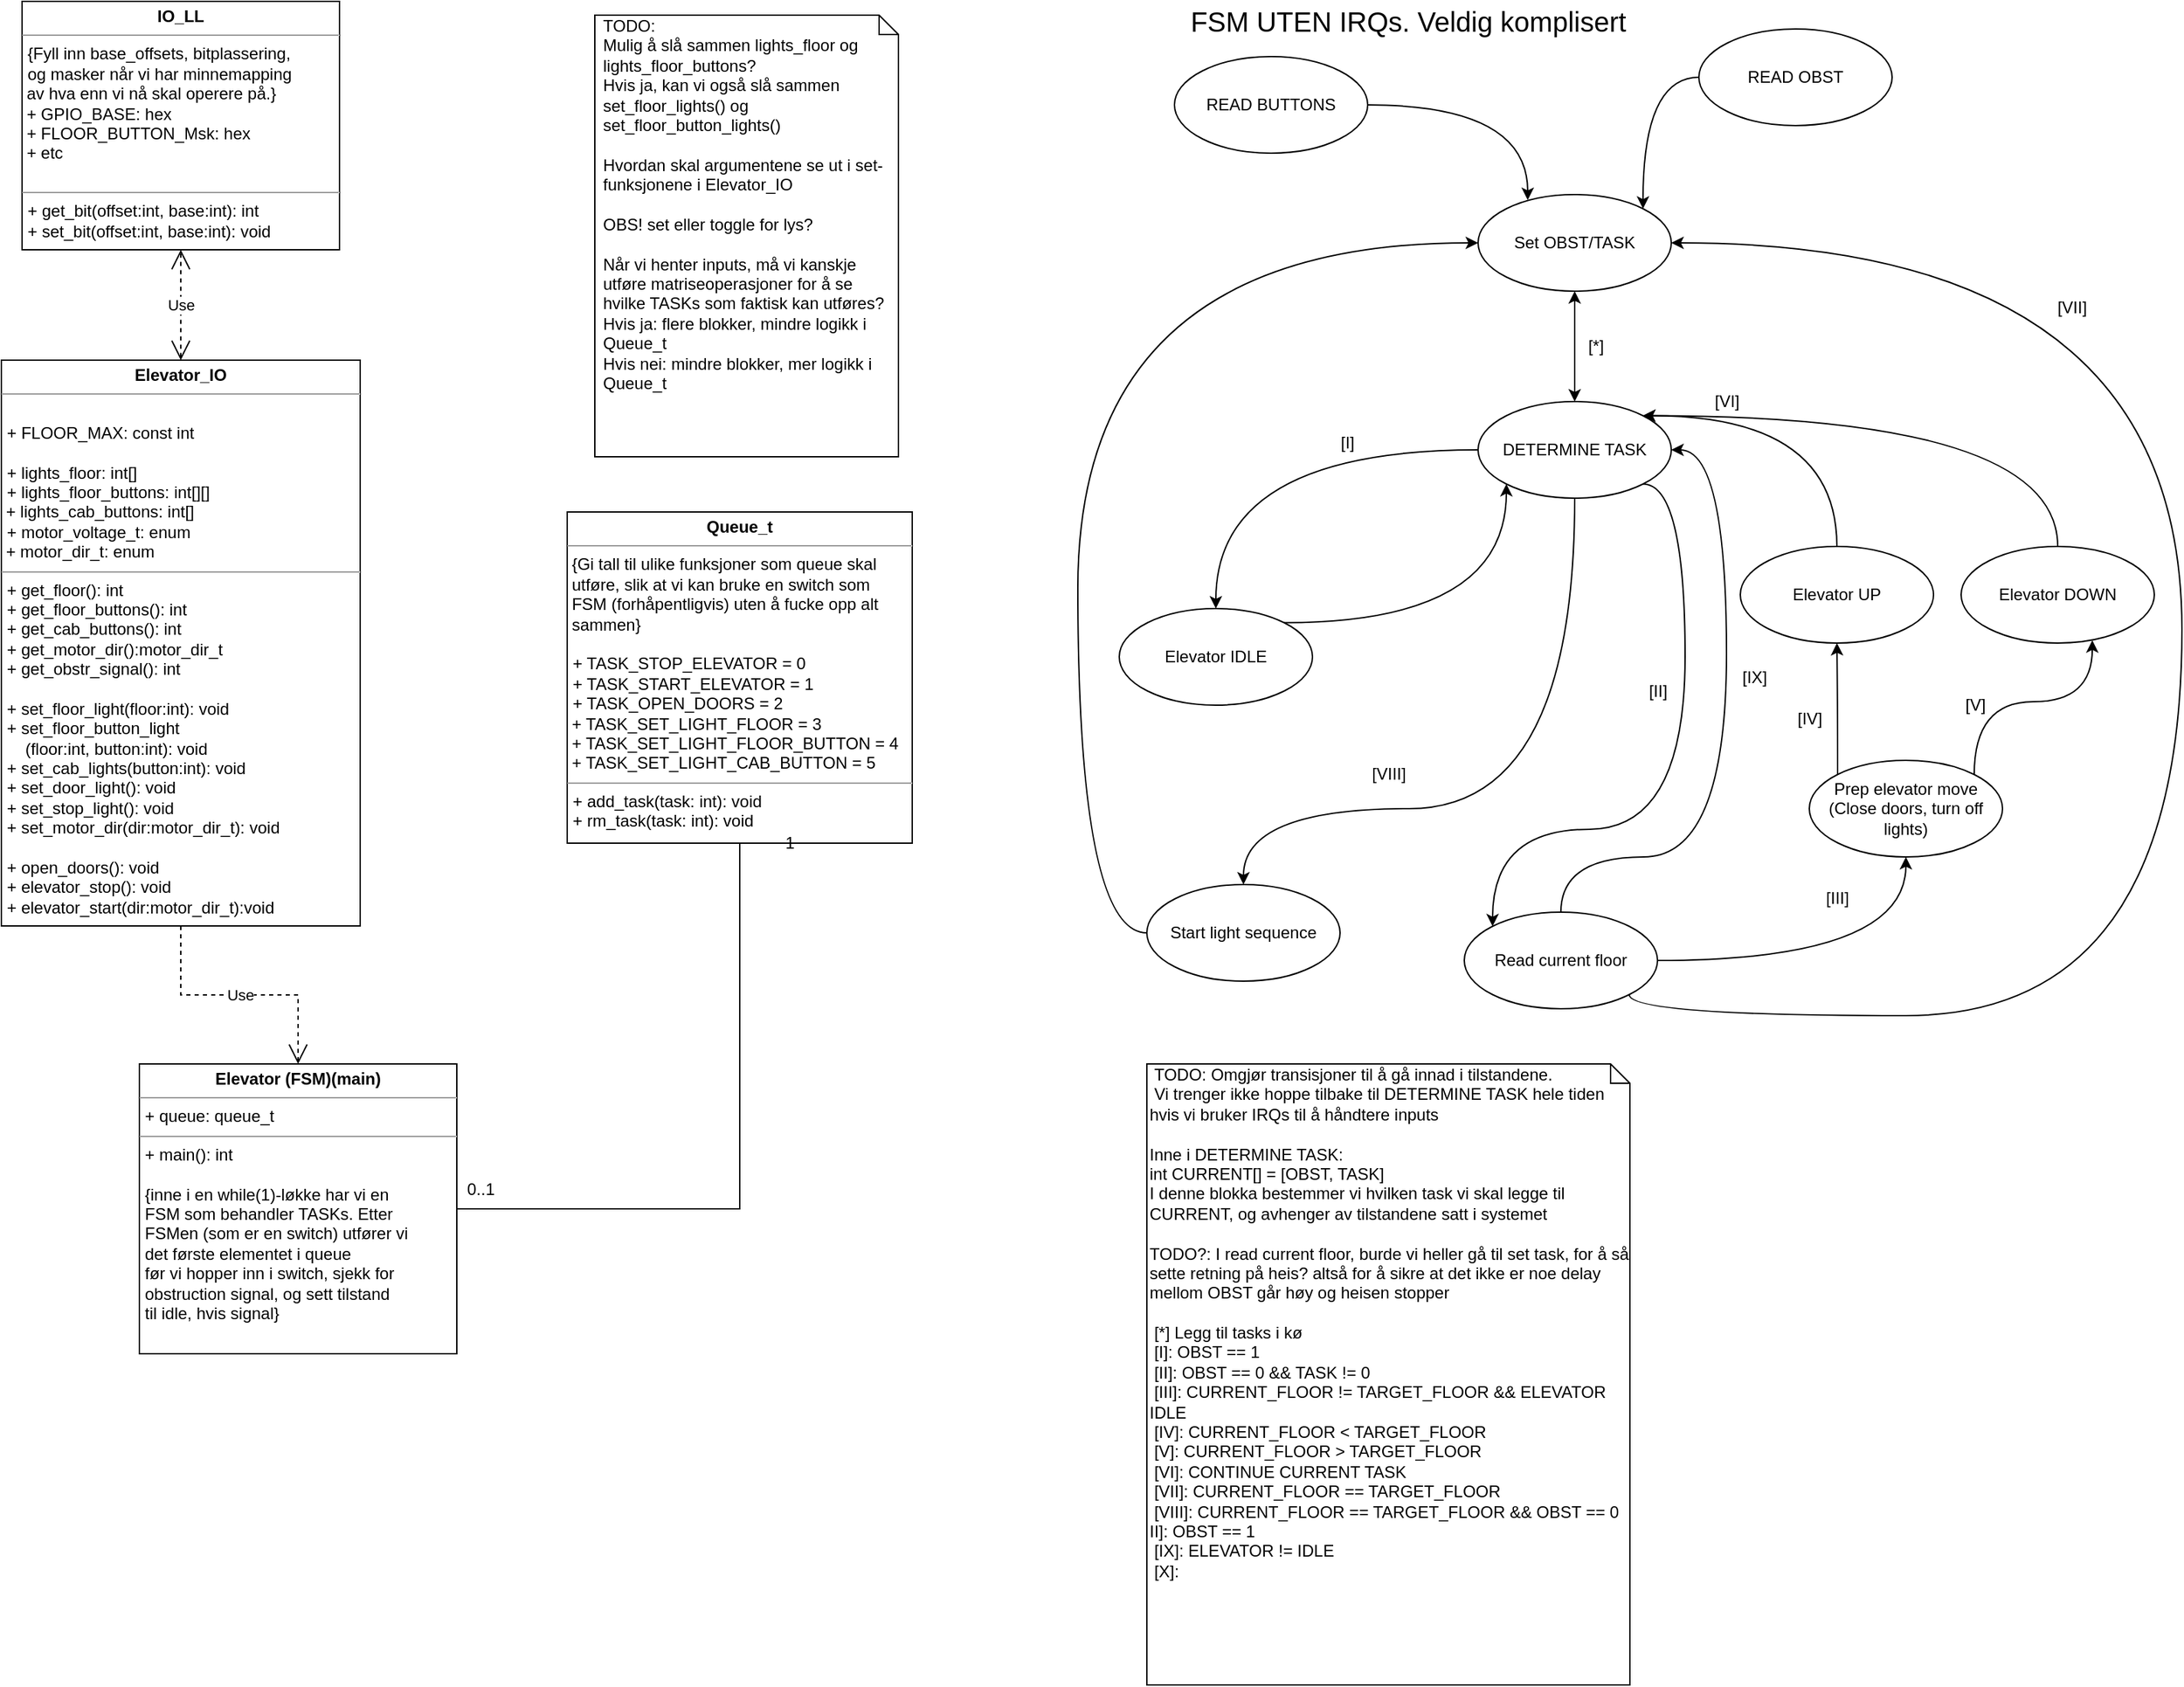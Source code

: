 <mxfile version="12.6.1" type="github">
  <diagram name="Page-1" id="c4acf3e9-155e-7222-9cf6-157b1a14988f">
    <mxGraphModel dx="1360" dy="765" grid="1" gridSize="10" guides="1" tooltips="1" connect="1" arrows="1" fold="1" page="1" pageScale="1" pageWidth="850" pageHeight="1100" background="#ffffff" math="0" shadow="0">
      <root>
        <mxCell id="0"/>
        <mxCell id="1" parent="0"/>
        <mxCell id="5d2195bd80daf111-18" value="&lt;p style=&quot;margin: 0px ; margin-top: 4px ; text-align: center&quot;&gt;&lt;b&gt;Elevator_IO&lt;/b&gt;&lt;/p&gt;&lt;hr size=&quot;1&quot;&gt;&lt;br&gt;&lt;p style=&quot;margin: 0px ; margin-left: 4px&quot;&gt;+ FLOOR_MAX: const int&lt;/p&gt;&lt;p style=&quot;margin: 0px ; margin-left: 4px&quot;&gt;&lt;br&gt;&lt;/p&gt;&lt;p style=&quot;margin: 0px ; margin-left: 4px&quot;&gt;+ lights_floor: int[]&lt;/p&gt;&lt;p style=&quot;margin: 0px ; margin-left: 4px&quot;&gt;+ lights_floor_buttons: int[][]&lt;/p&gt;&amp;nbsp;+ lights_cab_buttons: int[]&lt;br&gt;&lt;p style=&quot;margin: 0px ; margin-left: 4px&quot;&gt;+ motor_voltage_t: enum&lt;/p&gt;&amp;nbsp;+ motor_dir_t: enum&lt;hr size=&quot;1&quot;&gt;&lt;p style=&quot;margin: 0px ; margin-left: 4px&quot;&gt;+ get_floor(): int&lt;/p&gt;&lt;p style=&quot;margin: 0px ; margin-left: 4px&quot;&gt;+ get_floor_buttons(): int&lt;/p&gt;&lt;p style=&quot;margin: 0px ; margin-left: 4px&quot;&gt;+ get_cab_buttons(): int&lt;br&gt;&lt;/p&gt;&lt;p style=&quot;margin: 0px ; margin-left: 4px&quot;&gt;+ get_motor_dir():motor_dir_t&lt;/p&gt;&lt;p style=&quot;margin: 0px ; margin-left: 4px&quot;&gt;+ get_obstr_signal(): int&lt;/p&gt;&lt;p style=&quot;margin: 0px ; margin-left: 4px&quot;&gt;&lt;br&gt;&lt;/p&gt;&lt;p style=&quot;margin: 0px ; margin-left: 4px&quot;&gt;+ set_floor_light(floor:int): void&lt;/p&gt;&lt;p style=&quot;margin: 0px ; margin-left: 4px&quot;&gt;+ set_floor_button_light&lt;/p&gt;&lt;p style=&quot;margin: 0px ; margin-left: 4px&quot;&gt;&amp;nbsp;&amp;nbsp;&amp;nbsp; (floor:int, button:int): void&lt;/p&gt;&lt;p style=&quot;margin: 0px ; margin-left: 4px&quot;&gt;+ set_cab_lights(button:int): void&lt;/p&gt;&lt;p style=&quot;margin: 0px ; margin-left: 4px&quot;&gt;+ set_door_light(): void&lt;/p&gt;&lt;p style=&quot;margin: 0px ; margin-left: 4px&quot;&gt;+ set_stop_light(): void&lt;/p&gt;&lt;p style=&quot;margin: 0px ; margin-left: 4px&quot;&gt;+ set_motor_dir(dir:motor_dir_t): void&lt;br&gt;&lt;/p&gt;&lt;p style=&quot;margin: 0px ; margin-left: 4px&quot;&gt;&lt;br&gt;&lt;/p&gt;&lt;p style=&quot;margin: 0px ; margin-left: 4px&quot;&gt;+ open_doors(): void&lt;/p&gt;&lt;p style=&quot;margin: 0px ; margin-left: 4px&quot;&gt;+ elevator_stop(): void&lt;/p&gt;&lt;p style=&quot;margin: 0px ; margin-left: 4px&quot;&gt;+ elevator_start(dir:motor_dir_t):void&lt;br&gt;&lt;/p&gt;" style="verticalAlign=top;align=left;overflow=fill;fontSize=12;fontFamily=Helvetica;html=1;rounded=0;shadow=0;comic=0;labelBackgroundColor=none;strokeWidth=1" parent="1" vertex="1">
          <mxGeometry x="90" y="290" width="260" height="410" as="geometry"/>
        </mxCell>
        <mxCell id="rIhJGZzGCQhaWJp5LzbU-6" value="&lt;p style=&quot;margin: 0px ; margin-top: 4px ; text-align: center&quot;&gt;&lt;b&gt;IO_LL&lt;br&gt;&lt;/b&gt;&lt;/p&gt;&lt;hr size=&quot;1&quot;&gt;&lt;p style=&quot;margin: 0px ; margin-left: 4px&quot;&gt;{Fyll inn base_offsets, bitplassering,&lt;/p&gt;&lt;p style=&quot;margin: 0px ; margin-left: 4px&quot;&gt;og masker når vi har minnemapping&lt;/p&gt;&lt;div&gt;&amp;nbsp;av hva enn vi nå skal operere på.}&lt;/div&gt;&lt;div&gt;&amp;nbsp;+ GPIO_BASE: hex&lt;br&gt;&lt;/div&gt;&lt;div&gt;&amp;nbsp;+ FLOOR_BUTTON_Msk: hex&lt;br&gt;&lt;/div&gt;&lt;div&gt;&amp;nbsp;+ etc &lt;br&gt;&lt;/div&gt;&lt;div&gt;&lt;br&gt;&lt;/div&gt;&lt;hr size=&quot;1&quot;&gt;&lt;p style=&quot;margin: 0px ; margin-left: 4px&quot;&gt;+ get_bit(offset:int, base:int): int&lt;/p&gt;&lt;p style=&quot;margin: 0px ; margin-left: 4px&quot;&gt;+ set_bit(offset:int, base:int): void&lt;/p&gt;&lt;p style=&quot;margin: 0px ; margin-left: 4px&quot;&gt;&lt;br&gt;&lt;/p&gt;" style="verticalAlign=top;align=left;overflow=fill;fontSize=12;fontFamily=Helvetica;html=1;rounded=0;shadow=0;comic=0;labelBackgroundColor=none;strokeWidth=1" parent="1" vertex="1">
          <mxGeometry x="105" y="30" width="230" height="180" as="geometry"/>
        </mxCell>
        <mxCell id="rIhJGZzGCQhaWJp5LzbU-28" value="&lt;p style=&quot;margin: 0px ; margin-top: 4px ; text-align: center&quot;&gt;&lt;b&gt;Elevator (FSM)(main)&lt;br&gt;&lt;/b&gt;&lt;/p&gt;&lt;hr size=&quot;1&quot;&gt;&lt;p style=&quot;margin: 0px ; margin-left: 4px&quot;&gt;+ queue: queue_t&lt;br&gt;&lt;/p&gt;&lt;hr size=&quot;1&quot;&gt;&lt;p style=&quot;margin: 0px ; margin-left: 4px&quot;&gt;+ main(): int&lt;/p&gt;&lt;p style=&quot;margin: 0px ; margin-left: 4px&quot;&gt;&lt;br&gt;&lt;/p&gt;&lt;p style=&quot;margin: 0px ; margin-left: 4px&quot;&gt;{inne i en while(1)-løkke har vi en&lt;/p&gt;&lt;p style=&quot;margin: 0px ; margin-left: 4px&quot;&gt;FSM som behandler TASKs. Etter&lt;/p&gt;&lt;p style=&quot;margin: 0px ; margin-left: 4px&quot;&gt;FSMen (som er en switch) utfører vi&lt;/p&gt;&lt;p style=&quot;margin: 0px ; margin-left: 4px&quot;&gt;det første elementet i queue&lt;/p&gt;&lt;p style=&quot;margin: 0px ; margin-left: 4px&quot;&gt;før vi hopper inn i switch, sjekk for&lt;/p&gt;&lt;p style=&quot;margin: 0px ; margin-left: 4px&quot;&gt;obstruction signal, og sett tilstand&lt;/p&gt;&lt;p style=&quot;margin: 0px ; margin-left: 4px&quot;&gt;til idle, hvis signal}&lt;br&gt;&lt;/p&gt;&lt;p style=&quot;margin: 0px ; margin-left: 4px&quot;&gt;&lt;br&gt;&lt;/p&gt;&lt;p style=&quot;margin: 0px ; margin-left: 4px&quot;&gt;&lt;br&gt;&lt;/p&gt;" style="verticalAlign=top;align=left;overflow=fill;fontSize=12;fontFamily=Helvetica;html=1;rounded=0;shadow=0;comic=0;labelBackgroundColor=none;strokeWidth=1" parent="1" vertex="1">
          <mxGeometry x="190" y="800" width="230" height="210" as="geometry"/>
        </mxCell>
        <mxCell id="rIhJGZzGCQhaWJp5LzbU-29" value="&lt;p style=&quot;margin: 0px ; margin-top: 4px ; text-align: center&quot;&gt;&lt;b&gt;Queue_t&lt;br&gt;&lt;/b&gt;&lt;/p&gt;&lt;hr size=&quot;1&quot;&gt;&lt;div&gt;&amp;nbsp;{Gi tall til ulike funksjoner som queue skal&lt;/div&gt;&lt;div&gt;&amp;nbsp;utføre, slik at vi kan bruke en switch som&lt;/div&gt;&lt;div&gt;&amp;nbsp;FSM (forhåpentligvis) uten å fucke opp alt&lt;/div&gt;&lt;div&gt;&amp;nbsp;sammen}&lt;/div&gt;&lt;p style=&quot;margin: 0px ; margin-left: 4px&quot;&gt;&lt;br&gt;&lt;/p&gt;&lt;p style=&quot;margin: 0px ; margin-left: 4px&quot;&gt;+ TASK_STOP_ELEVATOR = 0&lt;br&gt;&lt;/p&gt;&lt;p style=&quot;margin: 0px ; margin-left: 4px&quot;&gt;+ TASK_START_ELEVATOR = 1&lt;br&gt;&lt;/p&gt;&lt;p style=&quot;margin: 0px ; margin-left: 4px&quot;&gt;+ TASK_OPEN_DOORS = 2&lt;br&gt;&lt;/p&gt;&lt;div&gt;&amp;nbsp;+ TASK_SET_LIGHT_FLOOR = 3&lt;br&gt;&lt;/div&gt;&lt;div&gt;&amp;nbsp;+ TASK_SET_LIGHT_FLOOR_BUTTON = 4&lt;br&gt;&lt;/div&gt;&lt;div&gt;&amp;nbsp;+ TASK_SET_LIGHT_CAB_BUTTON = 5&lt;br&gt;&lt;/div&gt;&lt;hr size=&quot;1&quot;&gt;&lt;p style=&quot;margin: 0px ; margin-left: 4px&quot;&gt;+ add_task(task: int): void&lt;/p&gt;&lt;p style=&quot;margin: 0px ; margin-left: 4px&quot;&gt;+ rm_task(task: int): void&lt;/p&gt;&lt;p style=&quot;margin: 0px ; margin-left: 4px&quot;&gt;&lt;br&gt;&lt;/p&gt;" style="verticalAlign=top;align=left;overflow=fill;fontSize=12;fontFamily=Helvetica;html=1;rounded=0;shadow=0;comic=0;labelBackgroundColor=none;strokeWidth=1" parent="1" vertex="1">
          <mxGeometry x="500" y="400" width="250" height="240" as="geometry"/>
        </mxCell>
        <mxCell id="E3FCNjhZ2y0T8DLhMkyU-29" value="Use" style="endArrow=open;endSize=12;dashed=1;html=1;exitX=0.5;exitY=1;exitDx=0;exitDy=0;entryX=0.5;entryY=0;entryDx=0;entryDy=0;rounded=0;startArrow=none;startFill=0;" parent="1" source="5d2195bd80daf111-18" target="rIhJGZzGCQhaWJp5LzbU-28" edge="1">
          <mxGeometry width="160" relative="1" as="geometry">
            <mxPoint x="90" y="1030" as="sourcePoint"/>
            <mxPoint x="250" y="1030" as="targetPoint"/>
            <Array as="points">
              <mxPoint x="220" y="750"/>
              <mxPoint x="305" y="750"/>
            </Array>
          </mxGeometry>
        </mxCell>
        <mxCell id="E3FCNjhZ2y0T8DLhMkyU-30" value="" style="endArrow=none;endSize=12;html=1;exitX=0.5;exitY=1;exitDx=0;exitDy=0;entryX=1;entryY=0.5;entryDx=0;entryDy=0;rounded=0;endFill=0;" parent="1" source="rIhJGZzGCQhaWJp5LzbU-29" target="rIhJGZzGCQhaWJp5LzbU-28" edge="1">
          <mxGeometry x="0.5" width="160" relative="1" as="geometry">
            <mxPoint x="90" y="1030" as="sourcePoint"/>
            <mxPoint x="250" y="1030" as="targetPoint"/>
            <Array as="points">
              <mxPoint x="625" y="905"/>
            </Array>
            <mxPoint as="offset"/>
          </mxGeometry>
        </mxCell>
        <mxCell id="E3FCNjhZ2y0T8DLhMkyU-36" value="Use" style="endArrow=open;endSize=12;dashed=1;html=1;strokeWidth=1;entryX=0.5;entryY=1;entryDx=0;entryDy=0;exitX=0.5;exitY=0;exitDx=0;exitDy=0;startArrow=open;startSize=12;startFill=0;rounded=0;" parent="1" source="5d2195bd80daf111-18" target="rIhJGZzGCQhaWJp5LzbU-6" edge="1">
          <mxGeometry width="160" relative="1" as="geometry">
            <mxPoint x="90" y="1030" as="sourcePoint"/>
            <mxPoint x="250" y="1030" as="targetPoint"/>
          </mxGeometry>
        </mxCell>
        <mxCell id="E3FCNjhZ2y0T8DLhMkyU-37" value="&lt;p style=&quot;margin: 0px ; margin-left: 4px&quot;&gt;TODO:&lt;/p&gt;&lt;p style=&quot;margin: 0px ; margin-left: 4px&quot;&gt;Mulig å slå sammen lights_floor og lights_floor_buttons?&lt;/p&gt;&lt;p style=&quot;margin: 0px ; margin-left: 4px&quot;&gt;Hvis ja, kan vi også slå sammen set_floor_lights() og set_floor_button_lights()&lt;/p&gt;&lt;p style=&quot;margin: 0px ; margin-left: 4px&quot;&gt;&lt;br&gt;&lt;/p&gt;&lt;p style=&quot;margin: 0px ; margin-left: 4px&quot;&gt;Hvordan skal argumentene se ut i set-funksjonene i Elevator_IO&lt;/p&gt;&lt;p style=&quot;margin: 0px ; margin-left: 4px&quot;&gt;&lt;br&gt;&lt;/p&gt;&lt;p style=&quot;margin: 0px ; margin-left: 4px&quot;&gt;OBS! set eller toggle for lys?&lt;/p&gt;&lt;p style=&quot;margin: 0px ; margin-left: 4px&quot;&gt;&lt;br&gt;&lt;/p&gt;&lt;p style=&quot;margin: 0px ; margin-left: 4px&quot;&gt;Når vi henter inputs, må vi kanskje&lt;/p&gt;&lt;p style=&quot;margin: 0px ; margin-left: 4px&quot;&gt;utføre matriseoperasjoner for å se&lt;/p&gt;&lt;p style=&quot;margin: 0px ; margin-left: 4px&quot;&gt;hvilke TASKs som faktisk kan utføres?&lt;br&gt;&lt;/p&gt;&lt;p style=&quot;margin: 0px ; margin-left: 4px&quot;&gt;Hvis ja: flere blokker, mindre logikk i Queue_t&lt;/p&gt;&lt;p style=&quot;margin: 0px ; margin-left: 4px&quot;&gt;Hvis nei: mindre blokker, mer logikk i Queue_t&lt;br&gt;&lt;/p&gt;" style="shape=note;whiteSpace=wrap;html=1;size=14;verticalAlign=top;align=left;spacingTop=-6;" parent="1" vertex="1">
          <mxGeometry x="520" y="40" width="220" height="320" as="geometry"/>
        </mxCell>
        <mxCell id="E3FCNjhZ2y0T8DLhMkyU-40" value="0..1" style="text;html=1;align=center;verticalAlign=middle;resizable=0;points=[];autosize=1;" parent="1" vertex="1">
          <mxGeometry x="417" y="881" width="40" height="20" as="geometry"/>
        </mxCell>
        <mxCell id="E3FCNjhZ2y0T8DLhMkyU-41" value="1" style="text;html=1;align=center;verticalAlign=middle;resizable=0;points=[];autosize=1;" parent="1" vertex="1">
          <mxGeometry x="651" y="630" width="20" height="20" as="geometry"/>
        </mxCell>
        <mxCell id="Fhqkq1UOQx8cXXpCBCW_-34" style="edgeStyle=orthogonalEdgeStyle;curved=1;orthogonalLoop=1;jettySize=auto;html=1;exitX=0;exitY=0.5;exitDx=0;exitDy=0;entryX=0.5;entryY=0;entryDx=0;entryDy=0;" parent="1" source="Fhqkq1UOQx8cXXpCBCW_-1" target="Fhqkq1UOQx8cXXpCBCW_-2" edge="1">
          <mxGeometry relative="1" as="geometry"/>
        </mxCell>
        <mxCell id="Fhqkq1UOQx8cXXpCBCW_-107" value="" style="edgeStyle=orthogonalEdgeStyle;curved=1;orthogonalLoop=1;jettySize=auto;html=1;startArrow=classic;startFill=1;endArrow=classic;endFill=1;" parent="1" source="Fhqkq1UOQx8cXXpCBCW_-1" target="Fhqkq1UOQx8cXXpCBCW_-106" edge="1">
          <mxGeometry relative="1" as="geometry"/>
        </mxCell>
        <mxCell id="Fhqkq1UOQx8cXXpCBCW_-115" value="" style="edgeStyle=orthogonalEdgeStyle;curved=1;orthogonalLoop=1;jettySize=auto;html=1;startArrow=none;startFill=0;endArrow=classic;endFill=1;" parent="1" source="Fhqkq1UOQx8cXXpCBCW_-1" target="Fhqkq1UOQx8cXXpCBCW_-114" edge="1">
          <mxGeometry relative="1" as="geometry">
            <Array as="points">
              <mxPoint x="1230" y="615"/>
            </Array>
          </mxGeometry>
        </mxCell>
        <mxCell id="Fhqkq1UOQx8cXXpCBCW_-145" style="edgeStyle=orthogonalEdgeStyle;curved=1;orthogonalLoop=1;jettySize=auto;html=1;exitX=1;exitY=1;exitDx=0;exitDy=0;entryX=0;entryY=0;entryDx=0;entryDy=0;startArrow=none;startFill=0;endArrow=classic;endFill=1;" parent="1" source="Fhqkq1UOQx8cXXpCBCW_-1" target="Fhqkq1UOQx8cXXpCBCW_-37" edge="1">
          <mxGeometry relative="1" as="geometry">
            <Array as="points">
              <mxPoint x="1310" y="380"/>
              <mxPoint x="1310" y="630"/>
              <mxPoint x="1171" y="630"/>
            </Array>
          </mxGeometry>
        </mxCell>
        <mxCell id="Fhqkq1UOQx8cXXpCBCW_-1" value="DETERMINE TASK" style="ellipse;whiteSpace=wrap;html=1;" parent="1" vertex="1">
          <mxGeometry x="1160" y="320" width="140" height="70" as="geometry"/>
        </mxCell>
        <mxCell id="Fhqkq1UOQx8cXXpCBCW_-116" style="edgeStyle=orthogonalEdgeStyle;curved=1;orthogonalLoop=1;jettySize=auto;html=1;entryX=0;entryY=0.5;entryDx=0;entryDy=0;startArrow=none;startFill=0;endArrow=classic;endFill=1;exitX=0;exitY=0.5;exitDx=0;exitDy=0;" parent="1" source="Fhqkq1UOQx8cXXpCBCW_-114" target="Fhqkq1UOQx8cXXpCBCW_-106" edge="1">
          <mxGeometry relative="1" as="geometry">
            <Array as="points">
              <mxPoint x="870" y="705"/>
              <mxPoint x="870" y="205"/>
            </Array>
          </mxGeometry>
        </mxCell>
        <mxCell id="Fhqkq1UOQx8cXXpCBCW_-114" value="Start light sequence" style="ellipse;whiteSpace=wrap;html=1;" parent="1" vertex="1">
          <mxGeometry x="920" y="670" width="140" height="70" as="geometry"/>
        </mxCell>
        <mxCell id="Fhqkq1UOQx8cXXpCBCW_-106" value="Set OBST/TASK" style="ellipse;whiteSpace=wrap;html=1;" parent="1" vertex="1">
          <mxGeometry x="1160" y="170" width="140" height="70" as="geometry"/>
        </mxCell>
        <mxCell id="n48RGGk54DGXP9neJjZi-1" style="edgeStyle=orthogonalEdgeStyle;orthogonalLoop=1;jettySize=auto;html=1;entryX=1;entryY=0;entryDx=0;entryDy=0;curved=1;" edge="1" parent="1" source="Fhqkq1UOQx8cXXpCBCW_-81" target="Fhqkq1UOQx8cXXpCBCW_-106">
          <mxGeometry relative="1" as="geometry"/>
        </mxCell>
        <mxCell id="Fhqkq1UOQx8cXXpCBCW_-81" value="READ OBST" style="ellipse;whiteSpace=wrap;html=1;" parent="1" vertex="1">
          <mxGeometry x="1320" y="50" width="140" height="70" as="geometry"/>
        </mxCell>
        <mxCell id="Fhqkq1UOQx8cXXpCBCW_-125" style="edgeStyle=orthogonalEdgeStyle;curved=1;orthogonalLoop=1;jettySize=auto;html=1;exitX=1;exitY=1;exitDx=0;exitDy=0;entryX=1;entryY=0.5;entryDx=0;entryDy=0;startArrow=none;startFill=0;endArrow=classic;endFill=1;" parent="1" source="Fhqkq1UOQx8cXXpCBCW_-37" target="Fhqkq1UOQx8cXXpCBCW_-106" edge="1">
          <mxGeometry relative="1" as="geometry">
            <Array as="points">
              <mxPoint x="1269" y="765"/>
              <mxPoint x="1670" y="765"/>
              <mxPoint x="1670" y="205"/>
            </Array>
          </mxGeometry>
        </mxCell>
        <mxCell id="Fhqkq1UOQx8cXXpCBCW_-139" value="" style="edgeStyle=orthogonalEdgeStyle;curved=1;orthogonalLoop=1;jettySize=auto;html=1;startArrow=none;startFill=0;endArrow=classic;endFill=1;" parent="1" source="Fhqkq1UOQx8cXXpCBCW_-37" target="Fhqkq1UOQx8cXXpCBCW_-138" edge="1">
          <mxGeometry relative="1" as="geometry"/>
        </mxCell>
        <mxCell id="Fhqkq1UOQx8cXXpCBCW_-150" style="edgeStyle=orthogonalEdgeStyle;curved=1;orthogonalLoop=1;jettySize=auto;html=1;exitX=0.5;exitY=0;exitDx=0;exitDy=0;entryX=1;entryY=0.5;entryDx=0;entryDy=0;startArrow=none;startFill=0;endArrow=classic;endFill=1;" parent="1" source="Fhqkq1UOQx8cXXpCBCW_-37" target="Fhqkq1UOQx8cXXpCBCW_-1" edge="1">
          <mxGeometry relative="1" as="geometry">
            <Array as="points">
              <mxPoint x="1220" y="650"/>
              <mxPoint x="1340" y="650"/>
              <mxPoint x="1340" y="355"/>
            </Array>
          </mxGeometry>
        </mxCell>
        <mxCell id="Fhqkq1UOQx8cXXpCBCW_-37" value="Read current floor" style="ellipse;whiteSpace=wrap;html=1;" parent="1" vertex="1">
          <mxGeometry x="1150" y="690" width="140" height="70" as="geometry"/>
        </mxCell>
        <mxCell id="Fhqkq1UOQx8cXXpCBCW_-142" style="edgeStyle=orthogonalEdgeStyle;curved=1;orthogonalLoop=1;jettySize=auto;html=1;exitX=0;exitY=0;exitDx=0;exitDy=0;entryX=0.5;entryY=1;entryDx=0;entryDy=0;startArrow=none;startFill=0;endArrow=classic;endFill=1;" parent="1" source="Fhqkq1UOQx8cXXpCBCW_-138" target="Fhqkq1UOQx8cXXpCBCW_-48" edge="1">
          <mxGeometry relative="1" as="geometry"/>
        </mxCell>
        <mxCell id="Fhqkq1UOQx8cXXpCBCW_-143" style="edgeStyle=orthogonalEdgeStyle;curved=1;orthogonalLoop=1;jettySize=auto;html=1;exitX=1;exitY=0;exitDx=0;exitDy=0;entryX=0.679;entryY=0.971;entryDx=0;entryDy=0;entryPerimeter=0;startArrow=none;startFill=0;endArrow=classic;endFill=1;" parent="1" source="Fhqkq1UOQx8cXXpCBCW_-138" target="Fhqkq1UOQx8cXXpCBCW_-51" edge="1">
          <mxGeometry relative="1" as="geometry"/>
        </mxCell>
        <mxCell id="Fhqkq1UOQx8cXXpCBCW_-138" value="&lt;div&gt;Prep elevator move&lt;/div&gt;&lt;div&gt;(Close doors, turn off lights)&lt;br&gt;&lt;/div&gt;" style="ellipse;whiteSpace=wrap;html=1;" parent="1" vertex="1">
          <mxGeometry x="1400" y="580" width="140" height="70" as="geometry"/>
        </mxCell>
        <mxCell id="Fhqkq1UOQx8cXXpCBCW_-135" style="edgeStyle=orthogonalEdgeStyle;curved=1;orthogonalLoop=1;jettySize=auto;html=1;exitX=0.5;exitY=0;exitDx=0;exitDy=0;entryX=1;entryY=0;entryDx=0;entryDy=0;startArrow=none;startFill=0;endArrow=classic;endFill=1;" parent="1" source="Fhqkq1UOQx8cXXpCBCW_-51" target="Fhqkq1UOQx8cXXpCBCW_-1" edge="1">
          <mxGeometry relative="1" as="geometry">
            <Array as="points">
              <mxPoint x="1580" y="330"/>
            </Array>
          </mxGeometry>
        </mxCell>
        <mxCell id="Fhqkq1UOQx8cXXpCBCW_-51" value="Elevator DOWN" style="ellipse;whiteSpace=wrap;html=1;" parent="1" vertex="1">
          <mxGeometry x="1510" y="425" width="140" height="70" as="geometry"/>
        </mxCell>
        <mxCell id="Fhqkq1UOQx8cXXpCBCW_-61" style="edgeStyle=orthogonalEdgeStyle;curved=1;orthogonalLoop=1;jettySize=auto;html=1;exitX=1;exitY=0;exitDx=0;exitDy=0;entryX=0;entryY=1;entryDx=0;entryDy=0;" parent="1" source="Fhqkq1UOQx8cXXpCBCW_-2" target="Fhqkq1UOQx8cXXpCBCW_-1" edge="1">
          <mxGeometry relative="1" as="geometry"/>
        </mxCell>
        <mxCell id="Fhqkq1UOQx8cXXpCBCW_-2" value="Elevator IDLE" style="ellipse;whiteSpace=wrap;html=1;" parent="1" vertex="1">
          <mxGeometry x="900" y="470" width="140" height="70" as="geometry"/>
        </mxCell>
        <mxCell id="Fhqkq1UOQx8cXXpCBCW_-35" value="[I]" style="text;html=1;align=center;verticalAlign=middle;resizable=0;points=[];autosize=1;" parent="1" vertex="1">
          <mxGeometry x="1050" y="340" width="30" height="20" as="geometry"/>
        </mxCell>
        <mxCell id="Fhqkq1UOQx8cXXpCBCW_-39" value="[II]" style="text;html=1;align=center;verticalAlign=middle;resizable=0;points=[];autosize=1;" parent="1" vertex="1">
          <mxGeometry x="1275" y="520" width="30" height="20" as="geometry"/>
        </mxCell>
        <mxCell id="Fhqkq1UOQx8cXXpCBCW_-59" value="&lt;div&gt;&amp;nbsp;TODO: Omgjør transisjoner til å gå innad i tilstandene.&lt;/div&gt;&lt;div&gt;&amp;nbsp;Vi trenger ikke hoppe tilbake til DETERMINE TASK hele tiden hvis vi bruker IRQs til å håndtere inputs&lt;br&gt;&lt;/div&gt;&lt;div&gt;&lt;br&gt;&lt;/div&gt;&lt;div&gt;Inne i DETERMINE TASK:&lt;br&gt;&lt;/div&gt;&lt;div&gt;int CURRENT[] = [OBST, TASK]&lt;/div&gt;&lt;div&gt;I denne blokka bestemmer vi hvilken task vi skal legge til CURRENT, og avhenger av tilstandene satt i systemet&lt;br&gt;&lt;/div&gt;&lt;div&gt;&lt;br&gt;&lt;/div&gt;&lt;div&gt;TODO?: I read current floor, burde vi heller gå til set task, for å så sette retning på heis? altså for å sikre at det ikke er noe delay mellom OBST går høy og heisen stopper&lt;br&gt;&lt;/div&gt;&lt;div&gt;&lt;div&gt;&lt;br&gt;&lt;/div&gt;&lt;div&gt;&amp;nbsp;[*] Legg til tasks i kø&lt;br&gt;&lt;/div&gt;&lt;/div&gt;&lt;div&gt;&amp;nbsp;[I]: OBST == 1 &lt;br&gt;&lt;/div&gt;&lt;div&gt;&amp;nbsp;[II]: OBST == 0 &amp;amp;&amp;amp; TASK != 0&lt;/div&gt;&lt;div&gt;&amp;nbsp;[III]: CURRENT_FLOOR != TARGET_FLOOR &amp;amp;&amp;amp; ELEVATOR IDLE&lt;br&gt;&lt;/div&gt;&lt;div&gt;&amp;nbsp;[IV]: CURRENT_FLOOR &amp;lt; TARGET_FLOOR&lt;br&gt;&lt;/div&gt;&lt;div&gt;&amp;nbsp;[V]: CURRENT_FLOOR &amp;gt; TARGET_FLOOR&lt;/div&gt;&lt;div&gt;&amp;nbsp;[VI]: CONTINUE CURRENT TASK&lt;/div&gt;&lt;div&gt;&amp;nbsp;[VII]: CURRENT_FLOOR == TARGET_FLOOR&lt;br&gt;&lt;/div&gt;&lt;div&gt;&amp;nbsp;[VIII]: CURRENT_FLOOR == TARGET_FLOOR &amp;amp;&amp;amp; OBST == 0&lt;/div&gt;&lt;div&gt;II]: OBST == 1&lt;/div&gt;&lt;div&gt;&amp;nbsp;[IX]: ELEVATOR != IDLE&lt;br&gt;&lt;/div&gt;&lt;div&gt;&amp;nbsp;[X]:&lt;/div&gt;&lt;div&gt;&lt;br&gt;&lt;/div&gt;" style="shape=note;whiteSpace=wrap;html=1;size=14;verticalAlign=top;align=left;spacingTop=-6;" parent="1" vertex="1">
          <mxGeometry x="920" y="800" width="350" height="450" as="geometry"/>
        </mxCell>
        <mxCell id="Fhqkq1UOQx8cXXpCBCW_-108" style="edgeStyle=orthogonalEdgeStyle;curved=1;orthogonalLoop=1;jettySize=auto;html=1;entryX=0.257;entryY=0.057;entryDx=0;entryDy=0;startArrow=none;startFill=0;endArrow=classic;endFill=1;entryPerimeter=0;" parent="1" source="Fhqkq1UOQx8cXXpCBCW_-84" target="Fhqkq1UOQx8cXXpCBCW_-106" edge="1">
          <mxGeometry relative="1" as="geometry"/>
        </mxCell>
        <mxCell id="Fhqkq1UOQx8cXXpCBCW_-84" value="READ BUTTONS" style="ellipse;whiteSpace=wrap;html=1;" parent="1" vertex="1">
          <mxGeometry x="940" y="70" width="140" height="70" as="geometry"/>
        </mxCell>
        <mxCell id="Fhqkq1UOQx8cXXpCBCW_-132" style="edgeStyle=orthogonalEdgeStyle;curved=1;orthogonalLoop=1;jettySize=auto;html=1;exitX=0.5;exitY=0;exitDx=0;exitDy=0;entryX=1;entryY=0;entryDx=0;entryDy=0;startArrow=none;startFill=0;endArrow=classic;endFill=1;" parent="1" source="Fhqkq1UOQx8cXXpCBCW_-48" target="Fhqkq1UOQx8cXXpCBCW_-1" edge="1">
          <mxGeometry relative="1" as="geometry">
            <Array as="points">
              <mxPoint x="1420" y="330"/>
            </Array>
          </mxGeometry>
        </mxCell>
        <mxCell id="Fhqkq1UOQx8cXXpCBCW_-48" value="Elevator UP" style="ellipse;whiteSpace=wrap;html=1;" parent="1" vertex="1">
          <mxGeometry x="1350" y="425" width="140" height="70" as="geometry"/>
        </mxCell>
        <mxCell id="Fhqkq1UOQx8cXXpCBCW_-89" value="[IV]" style="text;html=1;align=center;verticalAlign=middle;resizable=0;points=[];autosize=1;" parent="1" vertex="1">
          <mxGeometry x="1380" y="540" width="40" height="20" as="geometry"/>
        </mxCell>
        <mxCell id="Fhqkq1UOQx8cXXpCBCW_-91" value="[V]" style="text;html=1;align=center;verticalAlign=middle;resizable=0;points=[];autosize=1;" parent="1" vertex="1">
          <mxGeometry x="1505" y="530" width="30" height="20" as="geometry"/>
        </mxCell>
        <mxCell id="Fhqkq1UOQx8cXXpCBCW_-93" value="[VI]" style="text;html=1;align=center;verticalAlign=middle;resizable=0;points=[];autosize=1;" parent="1" vertex="1">
          <mxGeometry x="1320" y="310" width="40" height="20" as="geometry"/>
        </mxCell>
        <mxCell id="Fhqkq1UOQx8cXXpCBCW_-94" value="[VII]" style="text;html=1;align=center;verticalAlign=middle;resizable=0;points=[];autosize=1;" parent="1" vertex="1">
          <mxGeometry x="1570" y="242" width="40" height="20" as="geometry"/>
        </mxCell>
        <mxCell id="Fhqkq1UOQx8cXXpCBCW_-110" value="[*]" style="text;html=1;align=center;verticalAlign=middle;resizable=0;points=[];autosize=1;" parent="1" vertex="1">
          <mxGeometry x="1230" y="270" width="30" height="20" as="geometry"/>
        </mxCell>
        <mxCell id="Fhqkq1UOQx8cXXpCBCW_-148" value="[VIII]" style="text;html=1;align=center;verticalAlign=middle;resizable=0;points=[];autosize=1;" parent="1" vertex="1">
          <mxGeometry x="1070" y="580" width="50" height="20" as="geometry"/>
        </mxCell>
        <mxCell id="Fhqkq1UOQx8cXXpCBCW_-149" value="[III]" style="text;html=1;align=center;verticalAlign=middle;resizable=0;points=[];autosize=1;" parent="1" vertex="1">
          <mxGeometry x="1400" y="670" width="40" height="20" as="geometry"/>
        </mxCell>
        <mxCell id="Fhqkq1UOQx8cXXpCBCW_-151" value="[IX]" style="text;html=1;align=center;verticalAlign=middle;resizable=0;points=[];autosize=1;" parent="1" vertex="1">
          <mxGeometry x="1340" y="510" width="40" height="20" as="geometry"/>
        </mxCell>
        <mxCell id="n48RGGk54DGXP9neJjZi-2" value="&lt;font style=&quot;font-size: 20px&quot;&gt;FSM UTEN IRQs. Veldig komplisert&lt;br&gt;&lt;/font&gt;" style="text;html=1;align=center;verticalAlign=middle;resizable=0;points=[];autosize=1;" vertex="1" parent="1">
          <mxGeometry x="919" y="34" width="380" height="20" as="geometry"/>
        </mxCell>
      </root>
    </mxGraphModel>
  </diagram>
</mxfile>
